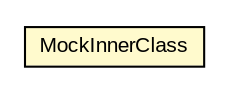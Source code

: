 #!/usr/local/bin/dot
#
# Class diagram 
# Generated by UMLGraph version 5.1 (http://www.umlgraph.org/)
#

digraph G {
	edge [fontname="arial",fontsize=10,labelfontname="arial",labelfontsize=10];
	node [fontname="arial",fontsize=10,shape=plaintext];
	nodesep=0.25;
	ranksep=0.5;
	// com.helger.jcodemodel.NestedClassFuncTest.MockInnerClass
	c254 [label=<<table title="com.helger.jcodemodel.NestedClassFuncTest.MockInnerClass" border="0" cellborder="1" cellspacing="0" cellpadding="2" port="p" bgcolor="lemonChiffon" href="./NestedClassFuncTest.MockInnerClass.html">
		<tr><td><table border="0" cellspacing="0" cellpadding="1">
<tr><td align="center" balign="center"> MockInnerClass </td></tr>
		</table></td></tr>
		</table>>, fontname="arial", fontcolor="black", fontsize=10.0];
}

